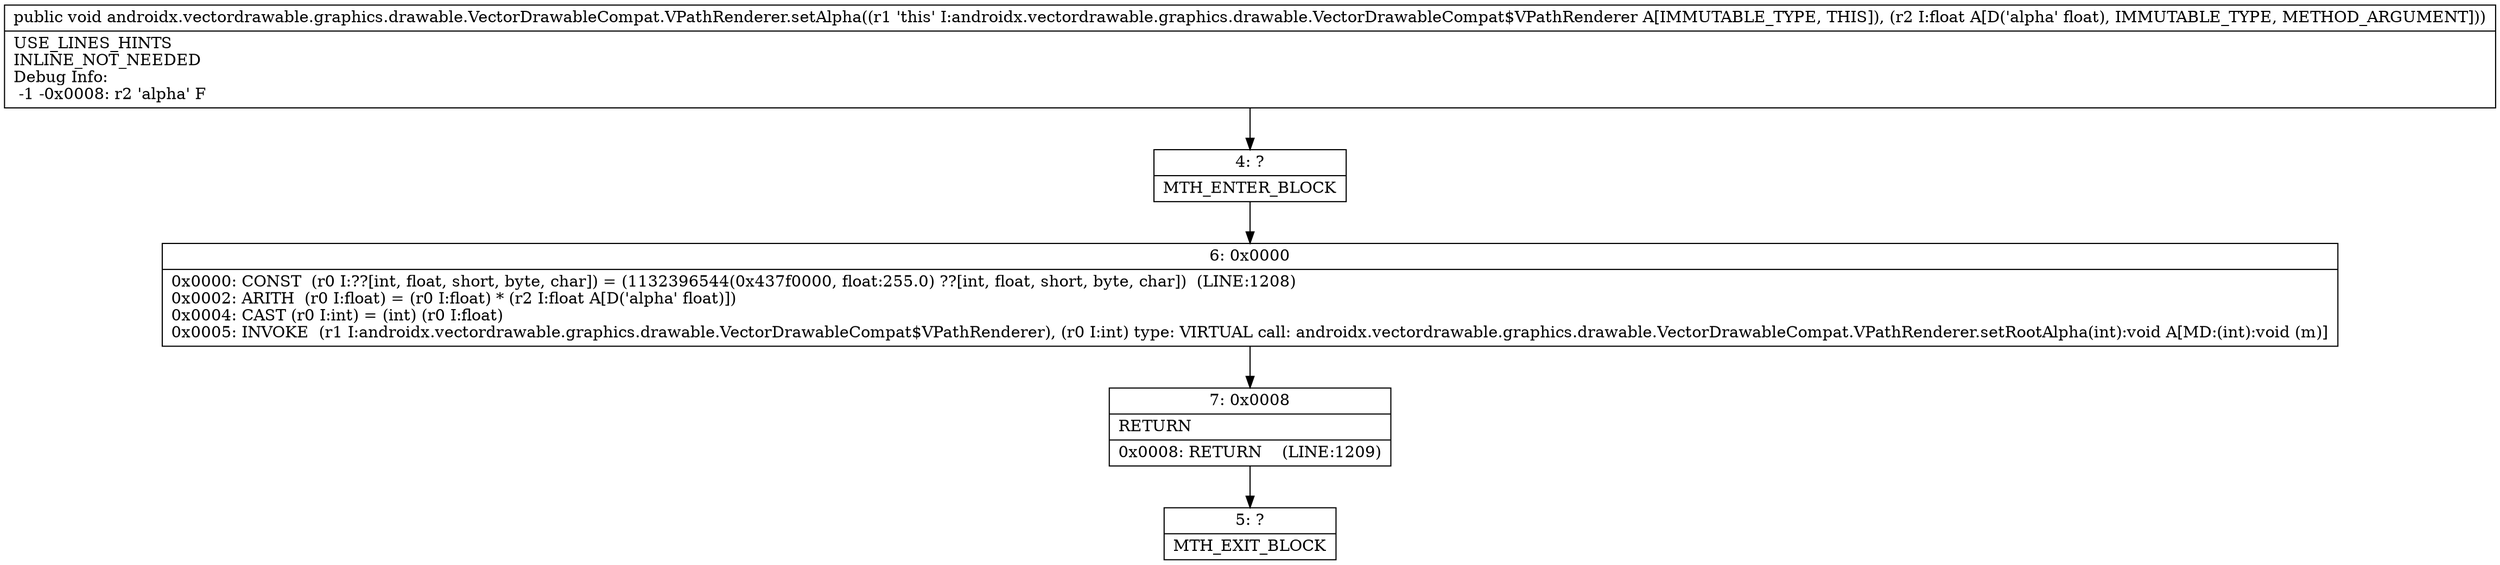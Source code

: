digraph "CFG forandroidx.vectordrawable.graphics.drawable.VectorDrawableCompat.VPathRenderer.setAlpha(F)V" {
Node_4 [shape=record,label="{4\:\ ?|MTH_ENTER_BLOCK\l}"];
Node_6 [shape=record,label="{6\:\ 0x0000|0x0000: CONST  (r0 I:??[int, float, short, byte, char]) = (1132396544(0x437f0000, float:255.0) ??[int, float, short, byte, char])  (LINE:1208)\l0x0002: ARITH  (r0 I:float) = (r0 I:float) * (r2 I:float A[D('alpha' float)]) \l0x0004: CAST (r0 I:int) = (int) (r0 I:float) \l0x0005: INVOKE  (r1 I:androidx.vectordrawable.graphics.drawable.VectorDrawableCompat$VPathRenderer), (r0 I:int) type: VIRTUAL call: androidx.vectordrawable.graphics.drawable.VectorDrawableCompat.VPathRenderer.setRootAlpha(int):void A[MD:(int):void (m)]\l}"];
Node_7 [shape=record,label="{7\:\ 0x0008|RETURN\l|0x0008: RETURN    (LINE:1209)\l}"];
Node_5 [shape=record,label="{5\:\ ?|MTH_EXIT_BLOCK\l}"];
MethodNode[shape=record,label="{public void androidx.vectordrawable.graphics.drawable.VectorDrawableCompat.VPathRenderer.setAlpha((r1 'this' I:androidx.vectordrawable.graphics.drawable.VectorDrawableCompat$VPathRenderer A[IMMUTABLE_TYPE, THIS]), (r2 I:float A[D('alpha' float), IMMUTABLE_TYPE, METHOD_ARGUMENT]))  | USE_LINES_HINTS\lINLINE_NOT_NEEDED\lDebug Info:\l  \-1 \-0x0008: r2 'alpha' F\l}"];
MethodNode -> Node_4;Node_4 -> Node_6;
Node_6 -> Node_7;
Node_7 -> Node_5;
}

